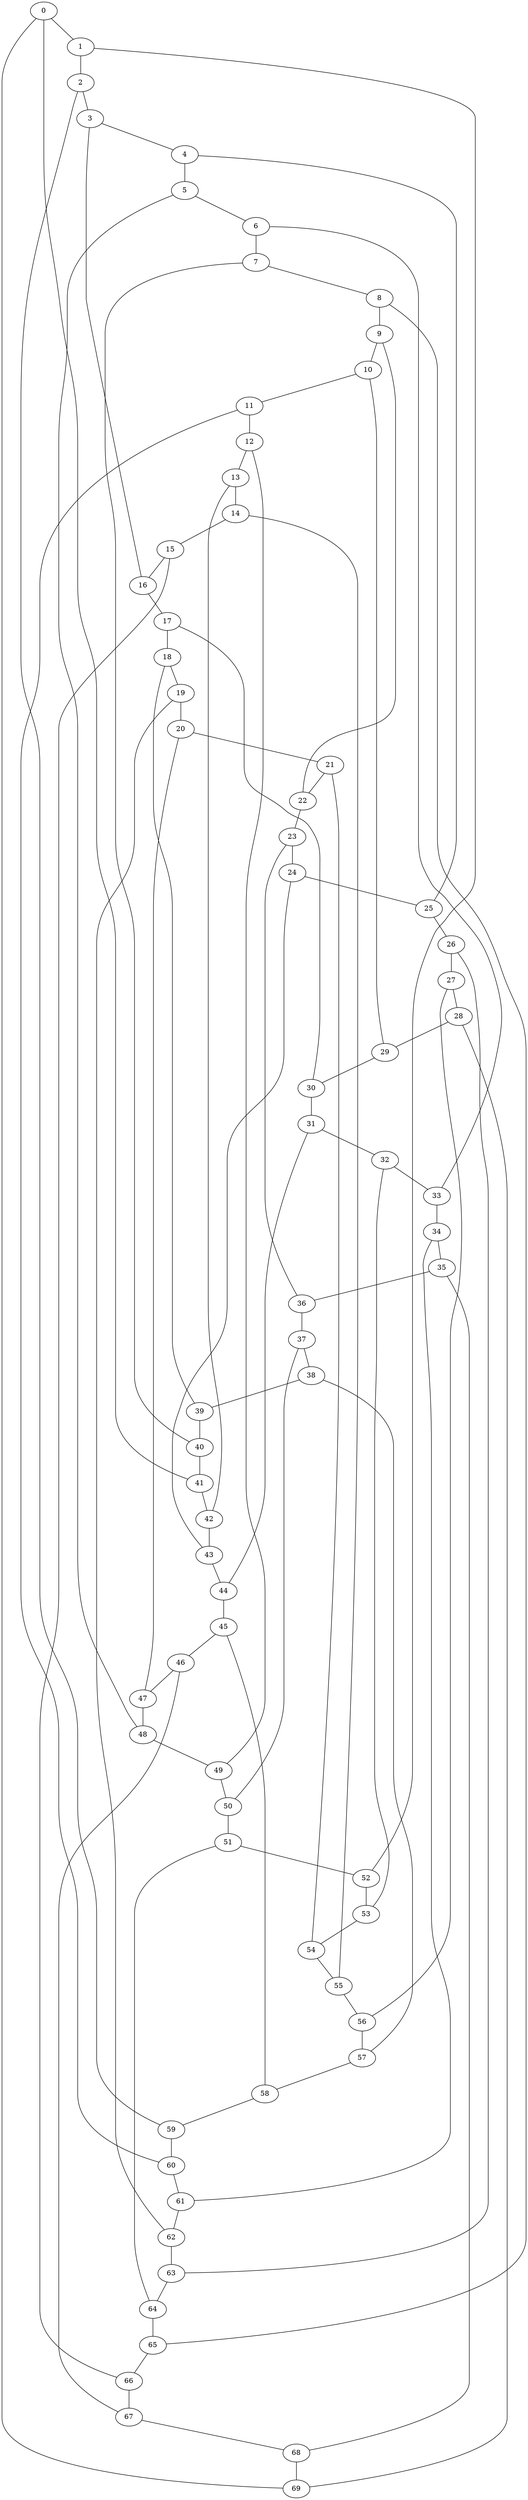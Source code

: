 graph g {0;1;2;3;4;5;6;7;8;9;10;11;12;13;14;15;16;17;18;19;20;21;22;23;24;25;26;27;28;29;30;31;32;33;34;35;36;37;38;39;40;41;42;43;44;45;46;47;48;49;50;51;52;53;54;55;56;57;58;59;60;61;62;63;64;65;66;67;68;69;0 -- 1;0 -- 41;0 -- 69;1 -- 2;1 -- 52;2 -- 3;2 -- 59;3 -- 4;3 -- 16;4 -- 5;4 -- 25;5 -- 6;5 -- 48;6 -- 7;6 -- 33;7 -- 8;7 -- 40;8 -- 9;8 -- 65;9 -- 10;9 -- 22;10 -- 11;10 -- 29;11 -- 12;11 -- 60;12 -- 13;12 -- 49;13 -- 14;13 -- 42;14 -- 15;14 -- 55;15 -- 16;15 -- 66;16 -- 17;17 -- 18;17 -- 30;18 -- 19;18 -- 39;19 -- 20;19 -- 62;20 -- 21;20 -- 47;21 -- 22;21 -- 54;22 -- 23;23 -- 24;23 -- 36;24 -- 25;24 -- 43;25 -- 26;26 -- 27;26 -- 63;27 -- 28;27 -- 56;28 -- 29;28 -- 69;29 -- 30;30 -- 31;31 -- 32;31 -- 44;32 -- 33;32 -- 53;33 -- 34;34 -- 35;34 -- 61;35 -- 36;35 -- 68;36 -- 37;37 -- 38;37 -- 50;38 -- 39;38 -- 57;39 -- 40;40 -- 41;41 -- 42;42 -- 43;43 -- 44;44 -- 45;45 -- 46;45 -- 58;46 -- 47;46 -- 67;47 -- 48;48 -- 49;49 -- 50;50 -- 51;51 -- 52;51 -- 64;52 -- 53;53 -- 54;54 -- 55;55 -- 56;56 -- 57;57 -- 58;58 -- 59;59 -- 60;60 -- 61;61 -- 62;62 -- 63;63 -- 64;64 -- 65;65 -- 66;66 -- 67;67 -- 68;68 -- 69;}